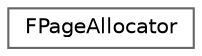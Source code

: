 digraph "Graphical Class Hierarchy"
{
 // INTERACTIVE_SVG=YES
 // LATEX_PDF_SIZE
  bgcolor="transparent";
  edge [fontname=Helvetica,fontsize=10,labelfontname=Helvetica,labelfontsize=10];
  node [fontname=Helvetica,fontsize=10,shape=box,height=0.2,width=0.4];
  rankdir="LR";
  Node0 [id="Node000000",label="FPageAllocator",height=0.2,width=0.4,color="grey40", fillcolor="white", style="filled",URL="$d7/d1e/classFPageAllocator.html",tooltip=" "];
}
